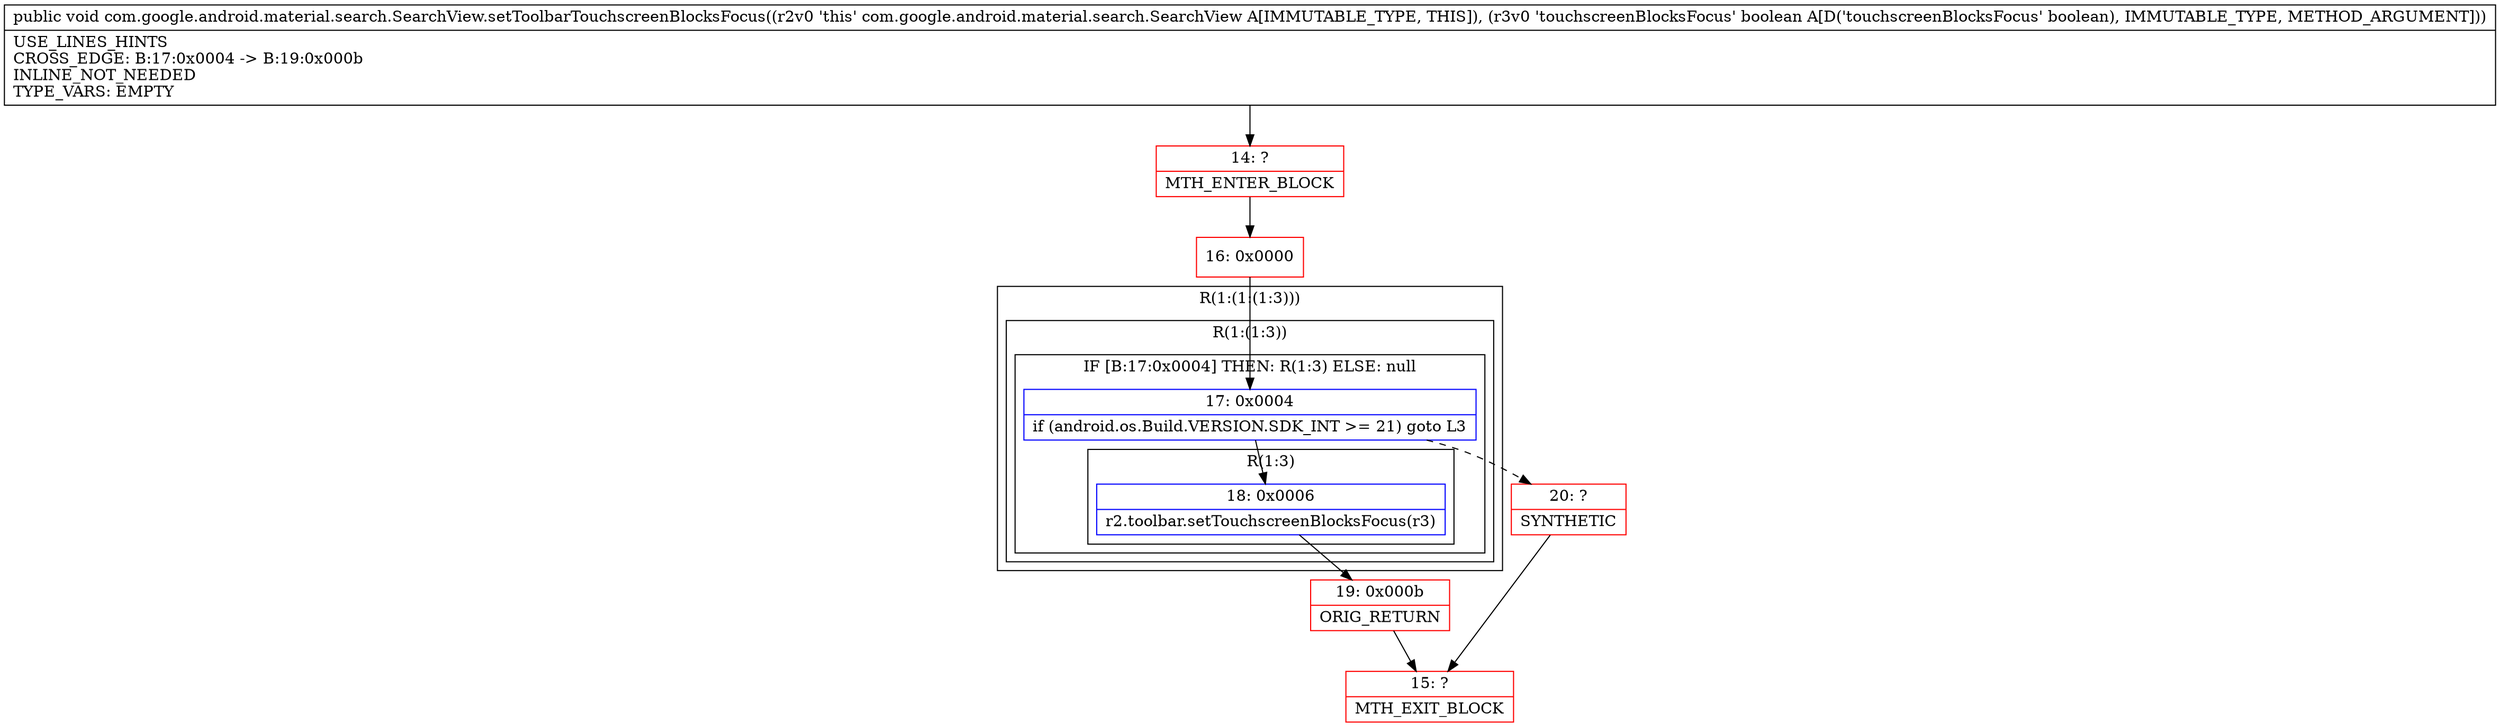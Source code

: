 digraph "CFG forcom.google.android.material.search.SearchView.setToolbarTouchscreenBlocksFocus(Z)V" {
subgraph cluster_Region_2101851267 {
label = "R(1:(1:(1:3)))";
node [shape=record,color=blue];
subgraph cluster_Region_561996691 {
label = "R(1:(1:3))";
node [shape=record,color=blue];
subgraph cluster_IfRegion_714683314 {
label = "IF [B:17:0x0004] THEN: R(1:3) ELSE: null";
node [shape=record,color=blue];
Node_17 [shape=record,label="{17\:\ 0x0004|if (android.os.Build.VERSION.SDK_INT \>= 21) goto L3\l}"];
subgraph cluster_Region_1862899941 {
label = "R(1:3)";
node [shape=record,color=blue];
Node_18 [shape=record,label="{18\:\ 0x0006|r2.toolbar.setTouchscreenBlocksFocus(r3)\l}"];
}
}
}
}
Node_14 [shape=record,color=red,label="{14\:\ ?|MTH_ENTER_BLOCK\l}"];
Node_16 [shape=record,color=red,label="{16\:\ 0x0000}"];
Node_19 [shape=record,color=red,label="{19\:\ 0x000b|ORIG_RETURN\l}"];
Node_15 [shape=record,color=red,label="{15\:\ ?|MTH_EXIT_BLOCK\l}"];
Node_20 [shape=record,color=red,label="{20\:\ ?|SYNTHETIC\l}"];
MethodNode[shape=record,label="{public void com.google.android.material.search.SearchView.setToolbarTouchscreenBlocksFocus((r2v0 'this' com.google.android.material.search.SearchView A[IMMUTABLE_TYPE, THIS]), (r3v0 'touchscreenBlocksFocus' boolean A[D('touchscreenBlocksFocus' boolean), IMMUTABLE_TYPE, METHOD_ARGUMENT]))  | USE_LINES_HINTS\lCROSS_EDGE: B:17:0x0004 \-\> B:19:0x000b\lINLINE_NOT_NEEDED\lTYPE_VARS: EMPTY\l}"];
MethodNode -> Node_14;Node_17 -> Node_18;
Node_17 -> Node_20[style=dashed];
Node_18 -> Node_19;
Node_14 -> Node_16;
Node_16 -> Node_17;
Node_19 -> Node_15;
Node_20 -> Node_15;
}

